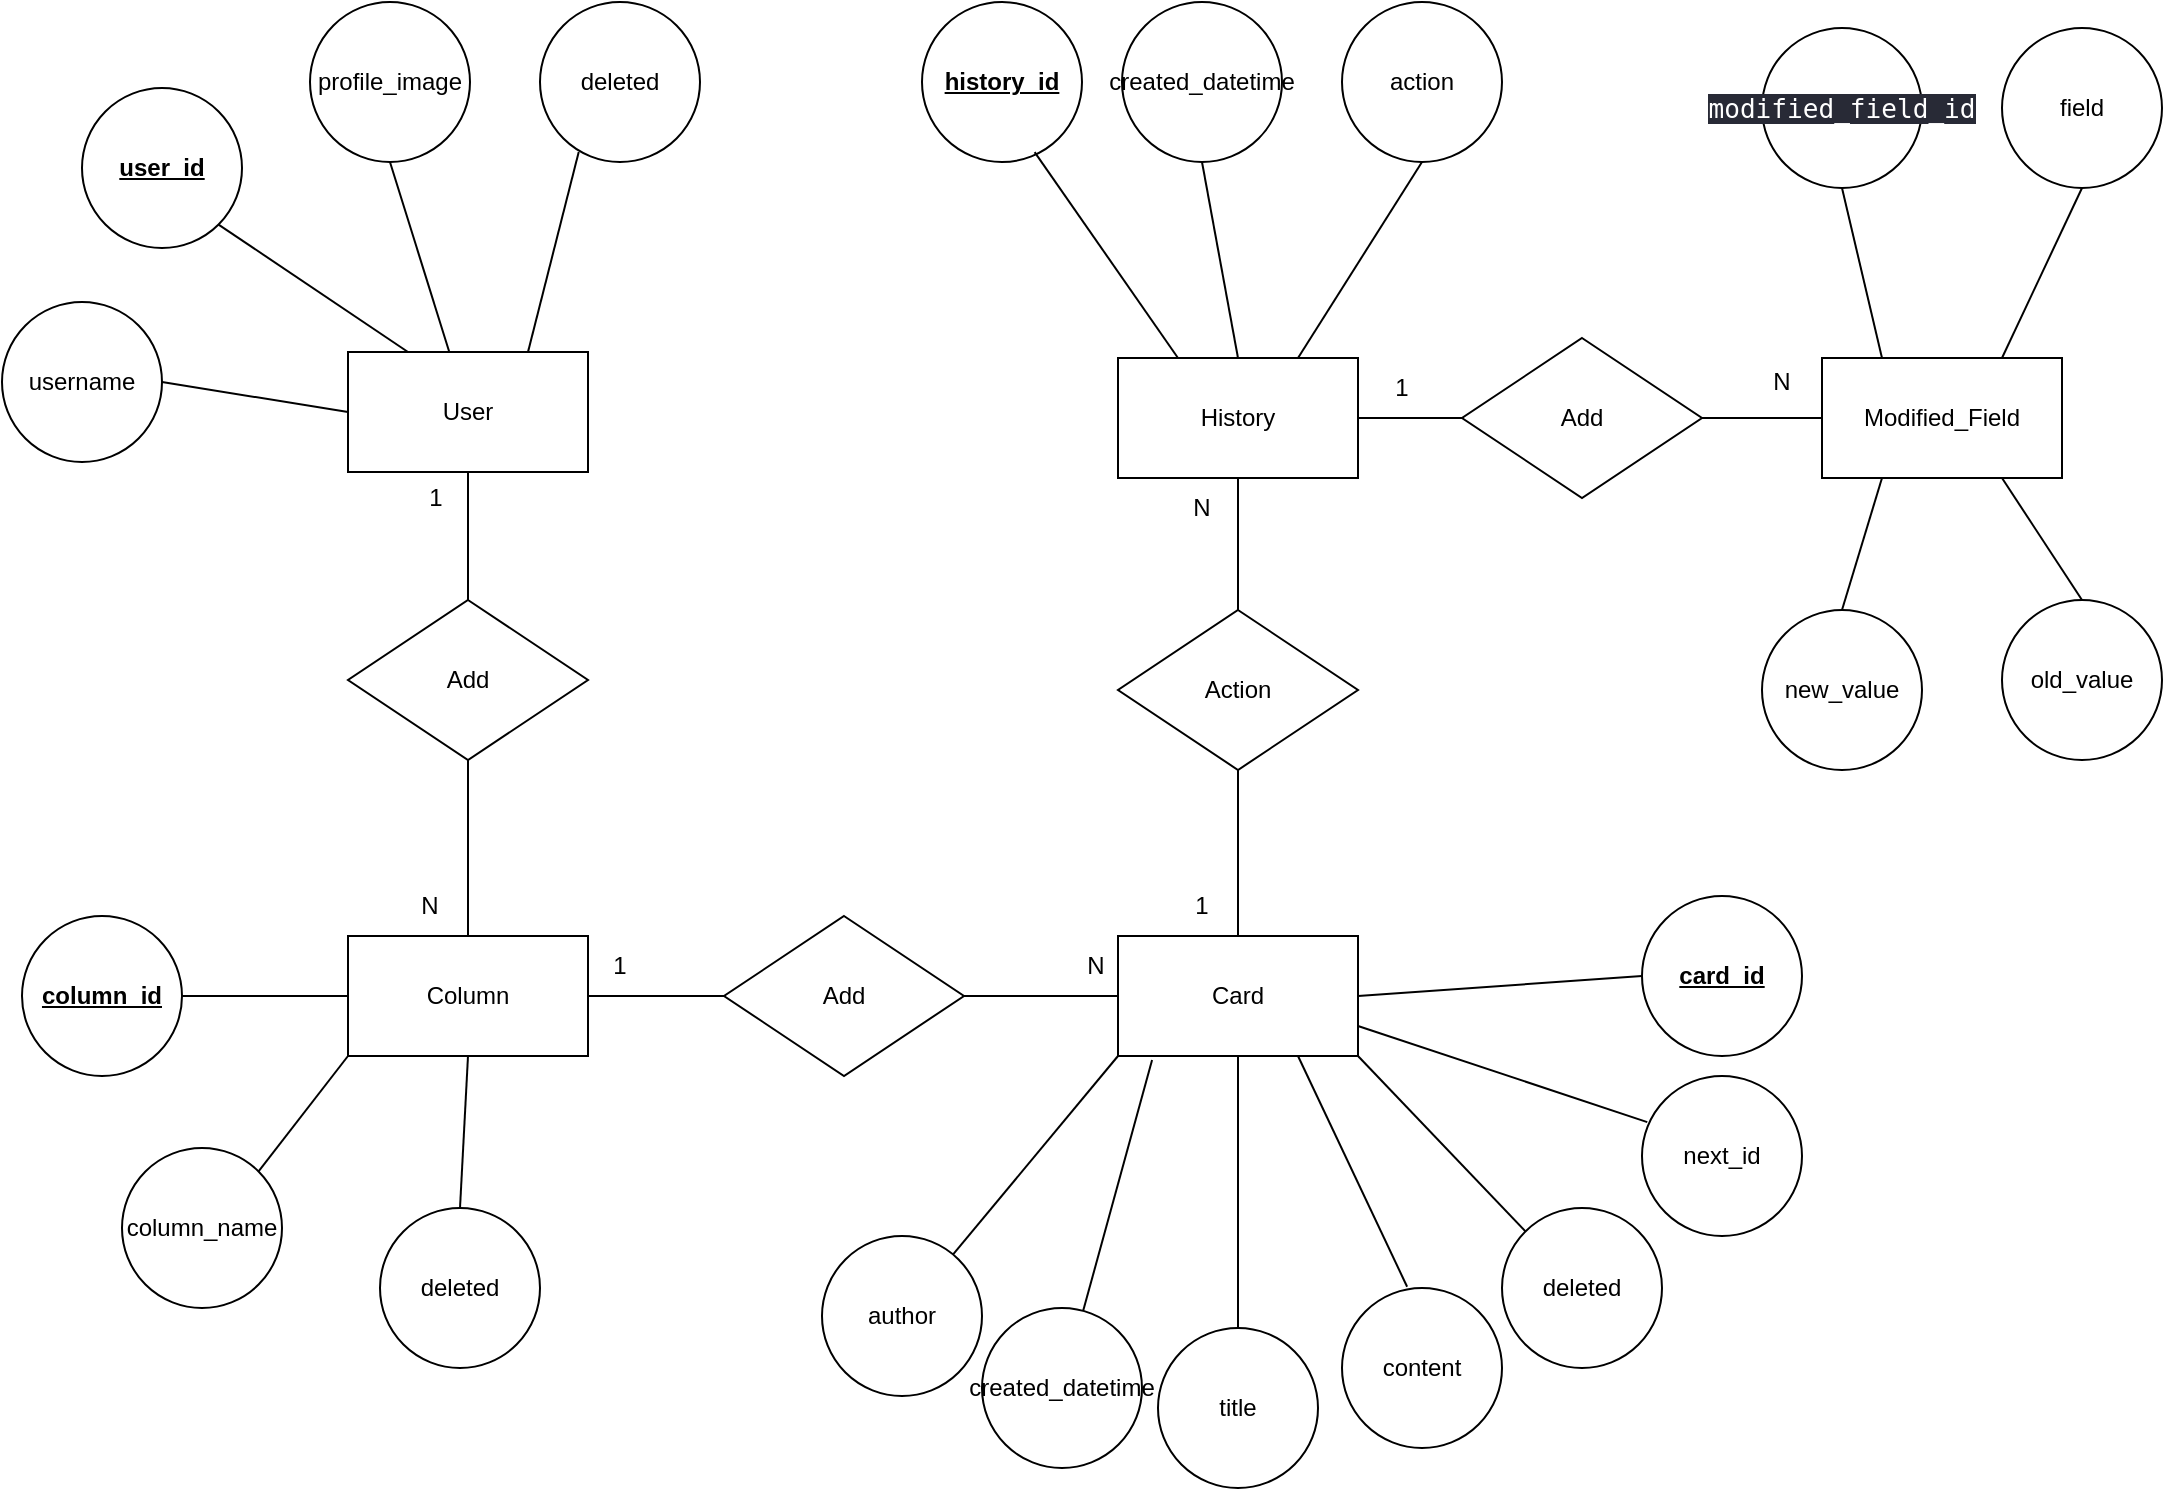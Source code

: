 <mxfile version="15.5.4" type="embed" pages="2"><diagram id="R2lEEEUBdFMjLlhIrx00" name="ER-diagram"><mxGraphModel dx="1176" dy="715" grid="1" gridSize="10" guides="1" tooltips="1" connect="1" arrows="1" fold="1" page="0" pageScale="1" pageWidth="850" pageHeight="1100" math="0" shadow="0" extFonts="Permanent Marker^https://fonts.googleapis.com/css?family=Permanent+Marker"><root><mxCell id="0"/><mxCell id="1" parent="0"/><mxCell id="cfTX0fv1FB1LnRoCR7CJ-1" value="User" style="rounded=0;whiteSpace=wrap;html=1;" parent="1" vertex="1"><mxGeometry x="283" y="362" width="120" height="60" as="geometry"/></mxCell><mxCell id="cfTX0fv1FB1LnRoCR7CJ-3" value="Card" style="rounded=0;whiteSpace=wrap;html=1;" parent="1" vertex="1"><mxGeometry x="668" y="654" width="120" height="60" as="geometry"/></mxCell><mxCell id="cfTX0fv1FB1LnRoCR7CJ-6" value="Column" style="rounded=0;whiteSpace=wrap;html=1;" parent="1" vertex="1"><mxGeometry x="283" y="654" width="120" height="60" as="geometry"/></mxCell><mxCell id="cfTX0fv1FB1LnRoCR7CJ-7" value="Add" style="rhombus;whiteSpace=wrap;html=1;" parent="1" vertex="1"><mxGeometry x="471" y="644" width="120" height="80" as="geometry"/></mxCell><mxCell id="cfTX0fv1FB1LnRoCR7CJ-8" value="" style="endArrow=none;html=1;rounded=0;exitX=1;exitY=0.5;exitDx=0;exitDy=0;entryX=0;entryY=0.5;entryDx=0;entryDy=0;" parent="1" source="cfTX0fv1FB1LnRoCR7CJ-6" target="cfTX0fv1FB1LnRoCR7CJ-7" edge="1"><mxGeometry width="50" height="50" relative="1" as="geometry"><mxPoint x="469" y="684" as="sourcePoint"/><mxPoint x="519" y="634" as="targetPoint"/></mxGeometry></mxCell><mxCell id="cfTX0fv1FB1LnRoCR7CJ-9" value="" style="endArrow=none;html=1;rounded=0;entryX=0;entryY=0.5;entryDx=0;entryDy=0;exitX=1;exitY=0.5;exitDx=0;exitDy=0;" parent="1" source="cfTX0fv1FB1LnRoCR7CJ-7" target="cfTX0fv1FB1LnRoCR7CJ-3" edge="1"><mxGeometry width="50" height="50" relative="1" as="geometry"><mxPoint x="469" y="684" as="sourcePoint"/><mxPoint x="519" y="634" as="targetPoint"/></mxGeometry></mxCell><mxCell id="cfTX0fv1FB1LnRoCR7CJ-10" value="1" style="text;html=1;strokeColor=none;fillColor=none;align=center;verticalAlign=middle;whiteSpace=wrap;rounded=0;" parent="1" vertex="1"><mxGeometry x="389" y="654" width="60" height="30" as="geometry"/></mxCell><mxCell id="cfTX0fv1FB1LnRoCR7CJ-11" value="N" style="text;html=1;strokeColor=none;fillColor=none;align=center;verticalAlign=middle;whiteSpace=wrap;rounded=0;" parent="1" vertex="1"><mxGeometry x="627" y="654" width="60" height="30" as="geometry"/></mxCell><mxCell id="cfTX0fv1FB1LnRoCR7CJ-14" value="History" style="rounded=0;whiteSpace=wrap;html=1;" parent="1" vertex="1"><mxGeometry x="668" y="365" width="120" height="60" as="geometry"/></mxCell><mxCell id="cfTX0fv1FB1LnRoCR7CJ-15" value="action" style="ellipse;whiteSpace=wrap;html=1;" parent="1" vertex="1"><mxGeometry x="780" y="187" width="80" height="80" as="geometry"/></mxCell><mxCell id="cfTX0fv1FB1LnRoCR7CJ-31" value="" style="endArrow=none;html=1;rounded=0;exitX=0.75;exitY=0;exitDx=0;exitDy=0;entryX=0.5;entryY=1;entryDx=0;entryDy=0;" parent="1" source="cfTX0fv1FB1LnRoCR7CJ-14" target="cfTX0fv1FB1LnRoCR7CJ-15" edge="1"><mxGeometry width="50" height="50" relative="1" as="geometry"><mxPoint x="762" y="311" as="sourcePoint"/><mxPoint x="812" y="261" as="targetPoint"/></mxGeometry></mxCell><mxCell id="cfTX0fv1FB1LnRoCR7CJ-37" value="Add" style="rhombus;whiteSpace=wrap;html=1;" parent="1" vertex="1"><mxGeometry x="283" y="486" width="120" height="80" as="geometry"/></mxCell><mxCell id="cfTX0fv1FB1LnRoCR7CJ-39" value="" style="endArrow=none;html=1;rounded=0;entryX=0.5;entryY=1;entryDx=0;entryDy=0;exitX=0.5;exitY=0;exitDx=0;exitDy=0;" parent="1" source="cfTX0fv1FB1LnRoCR7CJ-6" target="cfTX0fv1FB1LnRoCR7CJ-37" edge="1"><mxGeometry width="50" height="50" relative="1" as="geometry"><mxPoint x="329" y="557" as="sourcePoint"/><mxPoint x="379" y="507" as="targetPoint"/></mxGeometry></mxCell><mxCell id="cfTX0fv1FB1LnRoCR7CJ-40" value="" style="endArrow=none;html=1;rounded=0;entryX=0.5;entryY=1;entryDx=0;entryDy=0;exitX=0.5;exitY=0;exitDx=0;exitDy=0;" parent="1" source="cfTX0fv1FB1LnRoCR7CJ-37" target="cfTX0fv1FB1LnRoCR7CJ-1" edge="1"><mxGeometry width="50" height="50" relative="1" as="geometry"><mxPoint x="161" y="617" as="sourcePoint"/><mxPoint x="210.92" y="547.92" as="targetPoint"/></mxGeometry></mxCell><mxCell id="cfTX0fv1FB1LnRoCR7CJ-43" value="N" style="text;html=1;strokeColor=none;fillColor=none;align=center;verticalAlign=middle;whiteSpace=wrap;rounded=0;" parent="1" vertex="1"><mxGeometry x="294" y="624" width="60" height="30" as="geometry"/></mxCell><mxCell id="cfTX0fv1FB1LnRoCR7CJ-44" value="1" style="text;html=1;strokeColor=none;fillColor=none;align=center;verticalAlign=middle;whiteSpace=wrap;rounded=0;" parent="1" vertex="1"><mxGeometry x="297" y="420" width="60" height="30" as="geometry"/></mxCell><mxCell id="cfTX0fv1FB1LnRoCR7CJ-48" value="content" style="ellipse;whiteSpace=wrap;html=1;" parent="1" vertex="1"><mxGeometry x="780" y="830" width="80" height="80" as="geometry"/></mxCell><mxCell id="cfTX0fv1FB1LnRoCR7CJ-49" value="deleted" style="ellipse;whiteSpace=wrap;html=1;" parent="1" vertex="1"><mxGeometry x="860" y="790" width="80" height="80" as="geometry"/></mxCell><mxCell id="cfTX0fv1FB1LnRoCR7CJ-50" value="" style="endArrow=none;html=1;rounded=0;entryX=0.75;entryY=1;entryDx=0;entryDy=0;exitX=0.407;exitY=-0.008;exitDx=0;exitDy=0;exitPerimeter=0;" parent="1" source="cfTX0fv1FB1LnRoCR7CJ-48" target="cfTX0fv1FB1LnRoCR7CJ-3" edge="1"><mxGeometry width="50" height="50" relative="1" as="geometry"><mxPoint x="394" y="605" as="sourcePoint"/><mxPoint x="444" y="555" as="targetPoint"/></mxGeometry></mxCell><mxCell id="cfTX0fv1FB1LnRoCR7CJ-51" value="" style="endArrow=none;html=1;rounded=0;entryX=1;entryY=1;entryDx=0;entryDy=0;exitX=0;exitY=0;exitDx=0;exitDy=0;" parent="1" source="cfTX0fv1FB1LnRoCR7CJ-49" target="cfTX0fv1FB1LnRoCR7CJ-3" edge="1"><mxGeometry width="50" height="50" relative="1" as="geometry"><mxPoint x="771.64" y="794.6" as="sourcePoint"/><mxPoint x="739" y="724" as="targetPoint"/></mxGeometry></mxCell><mxCell id="cfTX0fv1FB1LnRoCR7CJ-52" value="username" style="ellipse;whiteSpace=wrap;html=1;" parent="1" vertex="1"><mxGeometry x="110" y="337" width="80" height="80" as="geometry"/></mxCell><mxCell id="cfTX0fv1FB1LnRoCR7CJ-53" value="" style="endArrow=none;html=1;rounded=0;entryX=1;entryY=0.5;entryDx=0;entryDy=0;exitX=0;exitY=0.5;exitDx=0;exitDy=0;" parent="1" source="cfTX0fv1FB1LnRoCR7CJ-1" target="cfTX0fv1FB1LnRoCR7CJ-52" edge="1"><mxGeometry width="50" height="50" relative="1" as="geometry"><mxPoint x="363" y="506" as="sourcePoint"/><mxPoint x="413" y="456" as="targetPoint"/></mxGeometry></mxCell><mxCell id="cfTX0fv1FB1LnRoCR7CJ-54" value="profile_image" style="ellipse;whiteSpace=wrap;html=1;" parent="1" vertex="1"><mxGeometry x="264" y="187" width="80" height="80" as="geometry"/></mxCell><mxCell id="cfTX0fv1FB1LnRoCR7CJ-55" value="" style="endArrow=none;html=1;rounded=0;entryX=0.5;entryY=1;entryDx=0;entryDy=0;" parent="1" source="cfTX0fv1FB1LnRoCR7CJ-1" target="cfTX0fv1FB1LnRoCR7CJ-54" edge="1"><mxGeometry width="50" height="50" relative="1" as="geometry"><mxPoint x="413" y="387" as="sourcePoint"/><mxPoint x="482.0" y="387" as="targetPoint"/></mxGeometry></mxCell><mxCell id="cfTX0fv1FB1LnRoCR7CJ-56" value="&lt;u&gt;&lt;b&gt;user_id&lt;/b&gt;&lt;/u&gt;" style="ellipse;whiteSpace=wrap;html=1;" parent="1" vertex="1"><mxGeometry x="150" y="230" width="80" height="80" as="geometry"/></mxCell><mxCell id="cfTX0fv1FB1LnRoCR7CJ-57" value="" style="endArrow=none;html=1;rounded=0;entryX=1;entryY=1;entryDx=0;entryDy=0;exitX=0.25;exitY=0;exitDx=0;exitDy=0;" parent="1" source="cfTX0fv1FB1LnRoCR7CJ-1" target="cfTX0fv1FB1LnRoCR7CJ-56" edge="1"><mxGeometry width="50" height="50" relative="1" as="geometry"><mxPoint x="413" y="372" as="sourcePoint"/><mxPoint x="499.574" y="322.284" as="targetPoint"/></mxGeometry></mxCell><mxCell id="cfTX0fv1FB1LnRoCR7CJ-65" value="column_name" style="ellipse;whiteSpace=wrap;html=1;" parent="1" vertex="1"><mxGeometry x="170" y="760" width="80" height="80" as="geometry"/></mxCell><mxCell id="cfTX0fv1FB1LnRoCR7CJ-67" value="" style="endArrow=none;html=1;rounded=0;exitX=1;exitY=0;exitDx=0;exitDy=0;entryX=0;entryY=1;entryDx=0;entryDy=0;" parent="1" source="cfTX0fv1FB1LnRoCR7CJ-65" target="cfTX0fv1FB1LnRoCR7CJ-6" edge="1"><mxGeometry width="50" height="50" relative="1" as="geometry"><mxPoint x="86" y="545" as="sourcePoint"/><mxPoint x="280" y="700" as="targetPoint"/></mxGeometry></mxCell><mxCell id="cfTX0fv1FB1LnRoCR7CJ-69" value="next_id" style="ellipse;whiteSpace=wrap;html=1;" parent="1" vertex="1"><mxGeometry x="930" y="724" width="80" height="80" as="geometry"/></mxCell><mxCell id="cfTX0fv1FB1LnRoCR7CJ-70" value="" style="endArrow=none;html=1;rounded=0;entryX=0.033;entryY=0.288;entryDx=0;entryDy=0;exitX=1;exitY=0.75;exitDx=0;exitDy=0;entryPerimeter=0;" parent="1" source="cfTX0fv1FB1LnRoCR7CJ-3" target="cfTX0fv1FB1LnRoCR7CJ-69" edge="1"><mxGeometry width="50" height="50" relative="1" as="geometry"><mxPoint x="490" y="520" as="sourcePoint"/><mxPoint x="540" y="470" as="targetPoint"/></mxGeometry></mxCell><mxCell id="cfTX0fv1FB1LnRoCR7CJ-77" value="deleted" style="ellipse;whiteSpace=wrap;html=1;" parent="1" vertex="1"><mxGeometry x="379" y="187" width="80" height="80" as="geometry"/></mxCell><mxCell id="cfTX0fv1FB1LnRoCR7CJ-78" value="" style="endArrow=none;html=1;rounded=0;entryX=0.242;entryY=0.938;entryDx=0;entryDy=0;entryPerimeter=0;exitX=0.75;exitY=0;exitDx=0;exitDy=0;" parent="1" source="cfTX0fv1FB1LnRoCR7CJ-1" target="cfTX0fv1FB1LnRoCR7CJ-77" edge="1"><mxGeometry width="50" height="50" relative="1" as="geometry"><mxPoint x="490" y="550" as="sourcePoint"/><mxPoint x="540" y="500" as="targetPoint"/></mxGeometry></mxCell><mxCell id="cfTX0fv1FB1LnRoCR7CJ-82" value="title" style="ellipse;whiteSpace=wrap;html=1;" parent="1" vertex="1"><mxGeometry x="688" y="850" width="80" height="80" as="geometry"/></mxCell><mxCell id="cfTX0fv1FB1LnRoCR7CJ-83" value="" style="endArrow=none;html=1;rounded=0;entryX=0.5;entryY=1;entryDx=0;entryDy=0;" parent="1" source="cfTX0fv1FB1LnRoCR7CJ-82" target="cfTX0fv1FB1LnRoCR7CJ-3" edge="1"><mxGeometry width="50" height="50" relative="1" as="geometry"><mxPoint x="768" y="435" as="sourcePoint"/><mxPoint x="827.44" y="522.32" as="targetPoint"/></mxGeometry></mxCell><mxCell id="cfTX0fv1FB1LnRoCR7CJ-84" value="deleted" style="ellipse;whiteSpace=wrap;html=1;" parent="1" vertex="1"><mxGeometry x="299" y="790" width="80" height="80" as="geometry"/></mxCell><mxCell id="cfTX0fv1FB1LnRoCR7CJ-85" value="" style="endArrow=none;html=1;rounded=0;entryX=0.5;entryY=1;entryDx=0;entryDy=0;exitX=0.5;exitY=0;exitDx=0;exitDy=0;" parent="1" source="cfTX0fv1FB1LnRoCR7CJ-84" target="cfTX0fv1FB1LnRoCR7CJ-6" edge="1"><mxGeometry width="50" height="50" relative="1" as="geometry"><mxPoint x="228.426" y="781.716" as="sourcePoint"/><mxPoint x="323" y="724" as="targetPoint"/></mxGeometry></mxCell><mxCell id="pYAy-8-eSZy47OHJ8XKb-3" value="&lt;u&gt;&lt;b&gt;history_id&lt;/b&gt;&lt;/u&gt;" style="ellipse;whiteSpace=wrap;html=1;" parent="1" vertex="1"><mxGeometry x="570" y="187" width="80" height="80" as="geometry"/></mxCell><mxCell id="pYAy-8-eSZy47OHJ8XKb-4" value="" style="endArrow=none;html=1;rounded=0;entryX=0.25;entryY=0;entryDx=0;entryDy=0;exitX=0.704;exitY=0.938;exitDx=0;exitDy=0;exitPerimeter=0;" parent="1" source="pYAy-8-eSZy47OHJ8XKb-3" target="cfTX0fv1FB1LnRoCR7CJ-14" edge="1"><mxGeometry width="50" height="50" relative="1" as="geometry"><mxPoint x="720" y="570" as="sourcePoint"/><mxPoint x="770" y="520" as="targetPoint"/></mxGeometry></mxCell><mxCell id="pYAy-8-eSZy47OHJ8XKb-5" value="" style="endArrow=none;html=1;rounded=0;exitX=1;exitY=0.5;exitDx=0;exitDy=0;entryX=0;entryY=0.5;entryDx=0;entryDy=0;" parent="1" source="cfTX0fv1FB1LnRoCR7CJ-3" target="pYAy-8-eSZy47OHJ8XKb-7" edge="1"><mxGeometry width="50" height="50" relative="1" as="geometry"><mxPoint x="798" y="709" as="sourcePoint"/><mxPoint x="940" y="670" as="targetPoint"/></mxGeometry></mxCell><mxCell id="pYAy-8-eSZy47OHJ8XKb-7" value="&lt;u&gt;&lt;b&gt;card_id&lt;/b&gt;&lt;/u&gt;" style="ellipse;whiteSpace=wrap;html=1;" parent="1" vertex="1"><mxGeometry x="930" y="634" width="80" height="80" as="geometry"/></mxCell><mxCell id="pYAy-8-eSZy47OHJ8XKb-8" value="&lt;u&gt;&lt;b&gt;column_id&lt;/b&gt;&lt;/u&gt;" style="ellipse;whiteSpace=wrap;html=1;" parent="1" vertex="1"><mxGeometry x="120" y="644" width="80" height="80" as="geometry"/></mxCell><mxCell id="pYAy-8-eSZy47OHJ8XKb-9" value="" style="endArrow=none;html=1;rounded=0;exitX=1;exitY=0.5;exitDx=0;exitDy=0;entryX=0;entryY=0.5;entryDx=0;entryDy=0;" parent="1" source="pYAy-8-eSZy47OHJ8XKb-8" target="cfTX0fv1FB1LnRoCR7CJ-6" edge="1"><mxGeometry width="50" height="50" relative="1" as="geometry"><mxPoint x="206.04" y="733.04" as="sourcePoint"/><mxPoint x="290" y="710" as="targetPoint"/></mxGeometry></mxCell><mxCell id="WkFVnvuroHdCiAqMD5DS-1" value="created_datetime" style="ellipse;whiteSpace=wrap;html=1;" parent="1" vertex="1"><mxGeometry x="600" y="840" width="80" height="80" as="geometry"/></mxCell><mxCell id="WkFVnvuroHdCiAqMD5DS-2" value="" style="endArrow=none;html=1;rounded=0;entryX=0.142;entryY=1.033;entryDx=0;entryDy=0;entryPerimeter=0;" parent="1" source="WkFVnvuroHdCiAqMD5DS-1" target="cfTX0fv1FB1LnRoCR7CJ-3" edge="1"><mxGeometry width="50" height="50" relative="1" as="geometry"><mxPoint x="708" y="430" as="sourcePoint"/><mxPoint x="668" y="709" as="targetPoint"/></mxGeometry></mxCell><mxCell id="WkFVnvuroHdCiAqMD5DS-3" value="author" style="ellipse;whiteSpace=wrap;html=1;" parent="1" vertex="1"><mxGeometry x="520" y="804" width="80" height="80" as="geometry"/></mxCell><mxCell id="WkFVnvuroHdCiAqMD5DS-4" value="" style="endArrow=none;html=1;rounded=0;entryX=0;entryY=1;entryDx=0;entryDy=0;" parent="1" source="WkFVnvuroHdCiAqMD5DS-3" target="cfTX0fv1FB1LnRoCR7CJ-3" edge="1"><mxGeometry width="50" height="50" relative="1" as="geometry"><mxPoint x="648" y="330" as="sourcePoint"/><mxPoint x="608" y="609" as="targetPoint"/></mxGeometry></mxCell><mxCell id="WkFVnvuroHdCiAqMD5DS-5" value="&lt;span style=&quot;font-weight: normal&quot;&gt;created_datetime&lt;/span&gt;" style="ellipse;whiteSpace=wrap;html=1;fontStyle=1" parent="1" vertex="1"><mxGeometry x="670" y="187" width="80" height="80" as="geometry"/></mxCell><mxCell id="WkFVnvuroHdCiAqMD5DS-6" value="" style="endArrow=none;html=1;rounded=0;entryX=0.5;entryY=0;entryDx=0;entryDy=0;exitX=0.5;exitY=1;exitDx=0;exitDy=0;" parent="1" source="WkFVnvuroHdCiAqMD5DS-5" target="cfTX0fv1FB1LnRoCR7CJ-14" edge="1"><mxGeometry width="50" height="50" relative="1" as="geometry"><mxPoint x="580" y="567" as="sourcePoint"/><mxPoint x="588" y="422" as="targetPoint"/></mxGeometry></mxCell><mxCell id="3nzuFj47kPq8nZEUGghT-1" value="Action" style="rhombus;whiteSpace=wrap;html=1;" vertex="1" parent="1"><mxGeometry x="668" y="491" width="120" height="80" as="geometry"/></mxCell><mxCell id="3nzuFj47kPq8nZEUGghT-2" value="" style="endArrow=none;html=1;rounded=0;entryX=0.5;entryY=1;entryDx=0;entryDy=0;exitX=0.5;exitY=0;exitDx=0;exitDy=0;" edge="1" parent="1" target="3nzuFj47kPq8nZEUGghT-1" source="cfTX0fv1FB1LnRoCR7CJ-3"><mxGeometry width="50" height="50" relative="1" as="geometry"><mxPoint x="730" y="650" as="sourcePoint"/><mxPoint x="766" y="512" as="targetPoint"/></mxGeometry></mxCell><mxCell id="3nzuFj47kPq8nZEUGghT-3" value="" style="endArrow=none;html=1;rounded=0;entryX=0.5;entryY=1;entryDx=0;entryDy=0;exitX=0.5;exitY=0;exitDx=0;exitDy=0;" edge="1" parent="1" source="3nzuFj47kPq8nZEUGghT-1" target="cfTX0fv1FB1LnRoCR7CJ-14"><mxGeometry width="50" height="50" relative="1" as="geometry"><mxPoint x="548" y="622" as="sourcePoint"/><mxPoint x="730" y="427" as="targetPoint"/></mxGeometry></mxCell><mxCell id="3nzuFj47kPq8nZEUGghT-4" value="1" style="text;html=1;strokeColor=none;fillColor=none;align=center;verticalAlign=middle;whiteSpace=wrap;rounded=0;" vertex="1" parent="1"><mxGeometry x="680" y="624" width="60" height="30" as="geometry"/></mxCell><mxCell id="3nzuFj47kPq8nZEUGghT-5" value="N" style="text;html=1;strokeColor=none;fillColor=none;align=center;verticalAlign=middle;whiteSpace=wrap;rounded=0;" vertex="1" parent="1"><mxGeometry x="680" y="425" width="60" height="30" as="geometry"/></mxCell><mxCell id="CUKkhOd4bHT3Dq2eb2LH-2" value="Modified_Field" style="rounded=0;whiteSpace=wrap;html=1;" vertex="1" parent="1"><mxGeometry x="1020" y="365" width="120" height="60" as="geometry"/></mxCell><mxCell id="CUKkhOd4bHT3Dq2eb2LH-3" value="old_value" style="ellipse;whiteSpace=wrap;html=1;" vertex="1" parent="1"><mxGeometry x="1110" y="486" width="80" height="80" as="geometry"/></mxCell><mxCell id="CUKkhOd4bHT3Dq2eb2LH-4" value="" style="endArrow=none;html=1;rounded=0;exitX=0.75;exitY=1;exitDx=0;exitDy=0;entryX=0.5;entryY=0;entryDx=0;entryDy=0;" edge="1" source="CUKkhOd4bHT3Dq2eb2LH-2" target="CUKkhOd4bHT3Dq2eb2LH-3" parent="1"><mxGeometry width="50" height="50" relative="1" as="geometry"><mxPoint x="1162" y="288" as="sourcePoint"/><mxPoint x="1130" y="510" as="targetPoint"/></mxGeometry></mxCell><mxCell id="CUKkhOd4bHT3Dq2eb2LH-5" value="&lt;pre style=&quot;background-color: rgb(40 , 42 , 54) ; font-family: &amp;#34;jetbrains mono&amp;#34; , monospace ; font-size: 9.8pt&quot;&gt;&lt;font color=&quot;#ffffff&quot;&gt;modified_field_id&lt;/font&gt;&lt;/pre&gt;" style="ellipse;whiteSpace=wrap;html=1;" vertex="1" parent="1"><mxGeometry x="990" y="200" width="80" height="80" as="geometry"/></mxCell><mxCell id="CUKkhOd4bHT3Dq2eb2LH-6" value="" style="endArrow=none;html=1;rounded=0;entryX=0.25;entryY=0;entryDx=0;entryDy=0;exitX=0.5;exitY=1;exitDx=0;exitDy=0;" edge="1" source="CUKkhOd4bHT3Dq2eb2LH-5" target="CUKkhOd4bHT3Dq2eb2LH-2" parent="1"><mxGeometry width="50" height="50" relative="1" as="geometry"><mxPoint x="1120" y="547" as="sourcePoint"/><mxPoint x="1170" y="497" as="targetPoint"/></mxGeometry></mxCell><mxCell id="CUKkhOd4bHT3Dq2eb2LH-7" value="&lt;span style=&quot;font-weight: 400&quot;&gt;field&lt;br&gt;&lt;/span&gt;" style="ellipse;whiteSpace=wrap;html=1;fontStyle=1" vertex="1" parent="1"><mxGeometry x="1110" y="200" width="80" height="80" as="geometry"/></mxCell><mxCell id="CUKkhOd4bHT3Dq2eb2LH-8" value="" style="endArrow=none;html=1;rounded=0;entryX=0.75;entryY=0;entryDx=0;entryDy=0;exitX=0.5;exitY=1;exitDx=0;exitDy=0;" edge="1" source="CUKkhOd4bHT3Dq2eb2LH-7" target="CUKkhOd4bHT3Dq2eb2LH-2" parent="1"><mxGeometry width="50" height="50" relative="1" as="geometry"><mxPoint x="980" y="544" as="sourcePoint"/><mxPoint x="988" y="399" as="targetPoint"/></mxGeometry></mxCell><mxCell id="CUKkhOd4bHT3Dq2eb2LH-9" value="Add" style="rhombus;whiteSpace=wrap;html=1;" vertex="1" parent="1"><mxGeometry x="840" y="355" width="120" height="80" as="geometry"/></mxCell><mxCell id="CUKkhOd4bHT3Dq2eb2LH-10" value="" style="endArrow=none;html=1;rounded=0;exitX=1;exitY=0.5;exitDx=0;exitDy=0;entryX=0;entryY=0.5;entryDx=0;entryDy=0;" edge="1" parent="1" target="CUKkhOd4bHT3Dq2eb2LH-9" source="cfTX0fv1FB1LnRoCR7CJ-14"><mxGeometry width="50" height="50" relative="1" as="geometry"><mxPoint x="824.0" y="402.0" as="sourcePoint"/><mxPoint x="940" y="352" as="targetPoint"/></mxGeometry></mxCell><mxCell id="CUKkhOd4bHT3Dq2eb2LH-11" value="" style="endArrow=none;html=1;rounded=0;entryX=0;entryY=0.5;entryDx=0;entryDy=0;exitX=1;exitY=0.5;exitDx=0;exitDy=0;" edge="1" parent="1" source="CUKkhOd4bHT3Dq2eb2LH-9" target="CUKkhOd4bHT3Dq2eb2LH-2"><mxGeometry width="50" height="50" relative="1" as="geometry"><mxPoint x="890" y="402" as="sourcePoint"/><mxPoint x="1089" y="402.0" as="targetPoint"/></mxGeometry></mxCell><mxCell id="CUKkhOd4bHT3Dq2eb2LH-12" value="1" style="text;html=1;strokeColor=none;fillColor=none;align=center;verticalAlign=middle;whiteSpace=wrap;rounded=0;" vertex="1" parent="1"><mxGeometry x="788" y="365" width="44" height="30" as="geometry"/></mxCell><mxCell id="CUKkhOd4bHT3Dq2eb2LH-13" value="N" style="text;html=1;strokeColor=none;fillColor=none;align=center;verticalAlign=middle;whiteSpace=wrap;rounded=0;" vertex="1" parent="1"><mxGeometry x="980" y="362" width="40" height="30" as="geometry"/></mxCell><mxCell id="CUKkhOd4bHT3Dq2eb2LH-16" value="new_value" style="ellipse;whiteSpace=wrap;html=1;" vertex="1" parent="1"><mxGeometry x="990" y="491" width="80" height="80" as="geometry"/></mxCell><mxCell id="CUKkhOd4bHT3Dq2eb2LH-17" value="" style="endArrow=none;html=1;rounded=0;exitX=0.25;exitY=1;exitDx=0;exitDy=0;entryX=0.5;entryY=0;entryDx=0;entryDy=0;" edge="1" parent="1" target="CUKkhOd4bHT3Dq2eb2LH-16" source="CUKkhOd4bHT3Dq2eb2LH-2"><mxGeometry width="50" height="50" relative="1" as="geometry"><mxPoint x="1090" y="375" as="sourcePoint"/><mxPoint x="1222" y="248" as="targetPoint"/></mxGeometry></mxCell></root></mxGraphModel></diagram><diagram id="3Mj_N4ceJ7-gKBOsm1vR" name="Schema"><mxGraphModel dx="1000" dy="608" grid="1" gridSize="10" guides="1" tooltips="1" connect="1" arrows="1" fold="1" page="0" pageScale="1" pageWidth="827" pageHeight="1169" math="0" shadow="0"><root><mxCell id="0"/><mxCell id="1" parent="0"/><mxCell id="s-Qw_RlzwjVVCReGhYUF-1" value="User" style="shape=table;startSize=30;container=1;collapsible=1;childLayout=tableLayout;fixedRows=1;rowLines=0;fontStyle=1;align=center;resizeLast=1;" parent="1" vertex="1"><mxGeometry x="70" y="240" width="220" height="150" as="geometry"/></mxCell><mxCell id="s-Qw_RlzwjVVCReGhYUF-2" value="" style="shape=tableRow;horizontal=0;startSize=0;swimlaneHead=0;swimlaneBody=0;fillColor=none;collapsible=0;dropTarget=0;points=[[0,0.5],[1,0.5]];portConstraint=eastwest;top=0;left=0;right=0;bottom=1;" parent="s-Qw_RlzwjVVCReGhYUF-1" vertex="1"><mxGeometry y="30" width="220" height="30" as="geometry"/></mxCell><mxCell id="s-Qw_RlzwjVVCReGhYUF-3" value="PK" style="shape=partialRectangle;connectable=0;fillColor=none;top=0;left=0;bottom=0;right=0;fontStyle=1;overflow=hidden;" parent="s-Qw_RlzwjVVCReGhYUF-2" vertex="1"><mxGeometry width="30" height="30" as="geometry"><mxRectangle width="30" height="30" as="alternateBounds"/></mxGeometry></mxCell><mxCell id="s-Qw_RlzwjVVCReGhYUF-4" value="user_id" style="shape=partialRectangle;connectable=0;fillColor=none;top=0;left=0;bottom=0;right=0;align=left;spacingLeft=6;fontStyle=5;overflow=hidden;" parent="s-Qw_RlzwjVVCReGhYUF-2" vertex="1"><mxGeometry x="30" width="190" height="30" as="geometry"><mxRectangle width="190" height="30" as="alternateBounds"/></mxGeometry></mxCell><mxCell id="s-Qw_RlzwjVVCReGhYUF-5" value="" style="shape=tableRow;horizontal=0;startSize=0;swimlaneHead=0;swimlaneBody=0;fillColor=none;collapsible=0;dropTarget=0;points=[[0,0.5],[1,0.5]];portConstraint=eastwest;top=0;left=0;right=0;bottom=0;" parent="s-Qw_RlzwjVVCReGhYUF-1" vertex="1"><mxGeometry y="60" width="220" height="30" as="geometry"/></mxCell><mxCell id="s-Qw_RlzwjVVCReGhYUF-6" value="" style="shape=partialRectangle;connectable=0;fillColor=none;top=0;left=0;bottom=0;right=0;editable=1;overflow=hidden;" parent="s-Qw_RlzwjVVCReGhYUF-5" vertex="1"><mxGeometry width="30" height="30" as="geometry"><mxRectangle width="30" height="30" as="alternateBounds"/></mxGeometry></mxCell><mxCell id="s-Qw_RlzwjVVCReGhYUF-7" value="username        " style="shape=partialRectangle;connectable=0;fillColor=none;top=0;left=0;bottom=0;right=0;align=left;spacingLeft=6;overflow=hidden;" parent="s-Qw_RlzwjVVCReGhYUF-5" vertex="1"><mxGeometry x="30" width="190" height="30" as="geometry"><mxRectangle width="190" height="30" as="alternateBounds"/></mxGeometry></mxCell><mxCell id="s-Qw_RlzwjVVCReGhYUF-8" value="" style="shape=tableRow;horizontal=0;startSize=0;swimlaneHead=0;swimlaneBody=0;fillColor=none;collapsible=0;dropTarget=0;points=[[0,0.5],[1,0.5]];portConstraint=eastwest;top=0;left=0;right=0;bottom=0;" parent="s-Qw_RlzwjVVCReGhYUF-1" vertex="1"><mxGeometry y="90" width="220" height="30" as="geometry"/></mxCell><mxCell id="s-Qw_RlzwjVVCReGhYUF-9" value="            " style="shape=partialRectangle;connectable=0;fillColor=none;top=0;left=0;bottom=0;right=0;editable=1;overflow=hidden;" parent="s-Qw_RlzwjVVCReGhYUF-8" vertex="1"><mxGeometry width="30" height="30" as="geometry"><mxRectangle width="30" height="30" as="alternateBounds"/></mxGeometry></mxCell><mxCell id="s-Qw_RlzwjVVCReGhYUF-10" value="profile_image" style="shape=partialRectangle;connectable=0;fillColor=none;top=0;left=0;bottom=0;right=0;align=left;spacingLeft=6;overflow=hidden;" parent="s-Qw_RlzwjVVCReGhYUF-8" vertex="1"><mxGeometry x="30" width="190" height="30" as="geometry"><mxRectangle width="190" height="30" as="alternateBounds"/></mxGeometry></mxCell><mxCell id="s-Qw_RlzwjVVCReGhYUF-11" value="" style="shape=tableRow;horizontal=0;startSize=0;swimlaneHead=0;swimlaneBody=0;fillColor=none;collapsible=0;dropTarget=0;points=[[0,0.5],[1,0.5]];portConstraint=eastwest;top=0;left=0;right=0;bottom=0;" parent="s-Qw_RlzwjVVCReGhYUF-1" vertex="1"><mxGeometry y="120" width="220" height="30" as="geometry"/></mxCell><mxCell id="s-Qw_RlzwjVVCReGhYUF-12" value="" style="shape=partialRectangle;connectable=0;fillColor=none;top=0;left=0;bottom=0;right=0;editable=1;overflow=hidden;" parent="s-Qw_RlzwjVVCReGhYUF-11" vertex="1"><mxGeometry width="30" height="30" as="geometry"><mxRectangle width="30" height="30" as="alternateBounds"/></mxGeometry></mxCell><mxCell id="s-Qw_RlzwjVVCReGhYUF-13" value="deleted" style="shape=partialRectangle;connectable=0;fillColor=none;top=0;left=0;bottom=0;right=0;align=left;spacingLeft=6;overflow=hidden;" parent="s-Qw_RlzwjVVCReGhYUF-11" vertex="1"><mxGeometry x="30" width="190" height="30" as="geometry"><mxRectangle width="190" height="30" as="alternateBounds"/></mxGeometry></mxCell><mxCell id="s-Qw_RlzwjVVCReGhYUF-35" value="History" style="shape=table;startSize=30;container=1;collapsible=1;childLayout=tableLayout;fixedRows=1;rowLines=0;fontStyle=1;align=center;resizeLast=1;" parent="1" vertex="1"><mxGeometry x="350" y="240" width="220" height="150" as="geometry"/></mxCell><mxCell id="s-Qw_RlzwjVVCReGhYUF-36" value="" style="shape=tableRow;horizontal=0;startSize=0;swimlaneHead=0;swimlaneBody=0;fillColor=none;collapsible=0;dropTarget=0;points=[[0,0.5],[1,0.5]];portConstraint=eastwest;top=0;left=0;right=0;bottom=1;" parent="s-Qw_RlzwjVVCReGhYUF-35" vertex="1"><mxGeometry y="30" width="220" height="30" as="geometry"/></mxCell><mxCell id="s-Qw_RlzwjVVCReGhYUF-37" value="PK" style="shape=partialRectangle;connectable=0;fillColor=none;top=0;left=0;bottom=0;right=0;fontStyle=1;overflow=hidden;" parent="s-Qw_RlzwjVVCReGhYUF-36" vertex="1"><mxGeometry width="30" height="30" as="geometry"><mxRectangle width="30" height="30" as="alternateBounds"/></mxGeometry></mxCell><mxCell id="s-Qw_RlzwjVVCReGhYUF-38" value="history_id" style="shape=partialRectangle;connectable=0;fillColor=none;top=0;left=0;bottom=0;right=0;align=left;spacingLeft=6;fontStyle=5;overflow=hidden;" parent="s-Qw_RlzwjVVCReGhYUF-36" vertex="1"><mxGeometry x="30" width="190" height="30" as="geometry"><mxRectangle width="190" height="30" as="alternateBounds"/></mxGeometry></mxCell><mxCell id="s-Qw_RlzwjVVCReGhYUF-39" value="" style="shape=tableRow;horizontal=0;startSize=0;swimlaneHead=0;swimlaneBody=0;fillColor=none;collapsible=0;dropTarget=0;points=[[0,0.5],[1,0.5]];portConstraint=eastwest;top=0;left=0;right=0;bottom=0;" parent="s-Qw_RlzwjVVCReGhYUF-35" vertex="1"><mxGeometry y="60" width="220" height="30" as="geometry"/></mxCell><mxCell id="s-Qw_RlzwjVVCReGhYUF-40" value="FK" style="shape=partialRectangle;connectable=0;fillColor=none;top=0;left=0;bottom=0;right=0;editable=1;overflow=hidden;fontStyle=1" parent="s-Qw_RlzwjVVCReGhYUF-39" vertex="1"><mxGeometry width="30" height="30" as="geometry"><mxRectangle width="30" height="30" as="alternateBounds"/></mxGeometry></mxCell><mxCell id="s-Qw_RlzwjVVCReGhYUF-41" value="card_id" style="shape=partialRectangle;connectable=0;fillColor=none;top=0;left=0;bottom=0;right=0;align=left;spacingLeft=6;overflow=hidden;" parent="s-Qw_RlzwjVVCReGhYUF-39" vertex="1"><mxGeometry x="30" width="190" height="30" as="geometry"><mxRectangle width="190" height="30" as="alternateBounds"/></mxGeometry></mxCell><mxCell id="s-Qw_RlzwjVVCReGhYUF-42" value="" style="shape=tableRow;horizontal=0;startSize=0;swimlaneHead=0;swimlaneBody=0;fillColor=none;collapsible=0;dropTarget=0;points=[[0,0.5],[1,0.5]];portConstraint=eastwest;top=0;left=0;right=0;bottom=0;" parent="s-Qw_RlzwjVVCReGhYUF-35" vertex="1"><mxGeometry y="90" width="220" height="30" as="geometry"/></mxCell><mxCell id="s-Qw_RlzwjVVCReGhYUF-43" value="            " style="shape=partialRectangle;connectable=0;fillColor=none;top=0;left=0;bottom=0;right=0;editable=1;overflow=hidden;" parent="s-Qw_RlzwjVVCReGhYUF-42" vertex="1"><mxGeometry width="30" height="30" as="geometry"><mxRectangle width="30" height="30" as="alternateBounds"/></mxGeometry></mxCell><mxCell id="s-Qw_RlzwjVVCReGhYUF-44" value="created_datetime" style="shape=partialRectangle;connectable=0;fillColor=none;top=0;left=0;bottom=0;right=0;align=left;spacingLeft=6;overflow=hidden;" parent="s-Qw_RlzwjVVCReGhYUF-42" vertex="1"><mxGeometry x="30" width="190" height="30" as="geometry"><mxRectangle width="190" height="30" as="alternateBounds"/></mxGeometry></mxCell><mxCell id="s-Qw_RlzwjVVCReGhYUF-45" value="" style="shape=tableRow;horizontal=0;startSize=0;swimlaneHead=0;swimlaneBody=0;fillColor=none;collapsible=0;dropTarget=0;points=[[0,0.5],[1,0.5]];portConstraint=eastwest;top=0;left=0;right=0;bottom=0;" parent="s-Qw_RlzwjVVCReGhYUF-35" vertex="1"><mxGeometry y="120" width="220" height="30" as="geometry"/></mxCell><mxCell id="s-Qw_RlzwjVVCReGhYUF-46" value="" style="shape=partialRectangle;connectable=0;fillColor=none;top=0;left=0;bottom=0;right=0;editable=1;overflow=hidden;" parent="s-Qw_RlzwjVVCReGhYUF-45" vertex="1"><mxGeometry width="30" height="30" as="geometry"><mxRectangle width="30" height="30" as="alternateBounds"/></mxGeometry></mxCell><mxCell id="s-Qw_RlzwjVVCReGhYUF-47" value="action" style="shape=partialRectangle;connectable=0;fillColor=none;top=0;left=0;bottom=0;right=0;align=left;spacingLeft=6;overflow=hidden;" parent="s-Qw_RlzwjVVCReGhYUF-45" vertex="1"><mxGeometry x="30" width="190" height="30" as="geometry"><mxRectangle width="190" height="30" as="alternateBounds"/></mxGeometry></mxCell><mxCell id="s-Qw_RlzwjVVCReGhYUF-79" value="Column" style="shape=table;startSize=30;container=1;collapsible=1;childLayout=tableLayout;fixedRows=1;rowLines=0;fontStyle=1;align=center;resizeLast=1;" parent="1" vertex="1"><mxGeometry x="60" y="470" width="220" height="150" as="geometry"/></mxCell><mxCell id="s-Qw_RlzwjVVCReGhYUF-80" value="" style="shape=tableRow;horizontal=0;startSize=0;swimlaneHead=0;swimlaneBody=0;fillColor=none;collapsible=0;dropTarget=0;points=[[0,0.5],[1,0.5]];portConstraint=eastwest;top=0;left=0;right=0;bottom=1;" parent="s-Qw_RlzwjVVCReGhYUF-79" vertex="1"><mxGeometry y="30" width="220" height="30" as="geometry"/></mxCell><mxCell id="s-Qw_RlzwjVVCReGhYUF-81" value="PK" style="shape=partialRectangle;connectable=0;fillColor=none;top=0;left=0;bottom=0;right=0;fontStyle=1;overflow=hidden;" parent="s-Qw_RlzwjVVCReGhYUF-80" vertex="1"><mxGeometry width="30" height="30" as="geometry"><mxRectangle width="30" height="30" as="alternateBounds"/></mxGeometry></mxCell><mxCell id="s-Qw_RlzwjVVCReGhYUF-82" value="column_id" style="shape=partialRectangle;connectable=0;fillColor=none;top=0;left=0;bottom=0;right=0;align=left;spacingLeft=6;fontStyle=5;overflow=hidden;" parent="s-Qw_RlzwjVVCReGhYUF-80" vertex="1"><mxGeometry x="30" width="190" height="30" as="geometry"><mxRectangle width="190" height="30" as="alternateBounds"/></mxGeometry></mxCell><mxCell id="s-Qw_RlzwjVVCReGhYUF-83" value="" style="shape=tableRow;horizontal=0;startSize=0;swimlaneHead=0;swimlaneBody=0;fillColor=none;collapsible=0;dropTarget=0;points=[[0,0.5],[1,0.5]];portConstraint=eastwest;top=0;left=0;right=0;bottom=0;" parent="s-Qw_RlzwjVVCReGhYUF-79" vertex="1"><mxGeometry y="60" width="220" height="30" as="geometry"/></mxCell><mxCell id="s-Qw_RlzwjVVCReGhYUF-84" value="FK" style="shape=partialRectangle;connectable=0;fillColor=none;top=0;left=0;bottom=0;right=0;editable=1;overflow=hidden;fontStyle=1" parent="s-Qw_RlzwjVVCReGhYUF-83" vertex="1"><mxGeometry width="30" height="30" as="geometry"><mxRectangle width="30" height="30" as="alternateBounds"/></mxGeometry></mxCell><mxCell id="s-Qw_RlzwjVVCReGhYUF-85" value="user_id" style="shape=partialRectangle;connectable=0;fillColor=none;top=0;left=0;bottom=0;right=0;align=left;spacingLeft=6;overflow=hidden;" parent="s-Qw_RlzwjVVCReGhYUF-83" vertex="1"><mxGeometry x="30" width="190" height="30" as="geometry"><mxRectangle width="190" height="30" as="alternateBounds"/></mxGeometry></mxCell><mxCell id="s-Qw_RlzwjVVCReGhYUF-86" value="" style="shape=tableRow;horizontal=0;startSize=0;swimlaneHead=0;swimlaneBody=0;fillColor=none;collapsible=0;dropTarget=0;points=[[0,0.5],[1,0.5]];portConstraint=eastwest;top=0;left=0;right=0;bottom=0;" parent="s-Qw_RlzwjVVCReGhYUF-79" vertex="1"><mxGeometry y="90" width="220" height="30" as="geometry"/></mxCell><mxCell id="s-Qw_RlzwjVVCReGhYUF-87" value="            " style="shape=partialRectangle;connectable=0;fillColor=none;top=0;left=0;bottom=0;right=0;editable=1;overflow=hidden;" parent="s-Qw_RlzwjVVCReGhYUF-86" vertex="1"><mxGeometry width="30" height="30" as="geometry"><mxRectangle width="30" height="30" as="alternateBounds"/></mxGeometry></mxCell><mxCell id="s-Qw_RlzwjVVCReGhYUF-88" value="column_name" style="shape=partialRectangle;connectable=0;fillColor=none;top=0;left=0;bottom=0;right=0;align=left;spacingLeft=6;overflow=hidden;" parent="s-Qw_RlzwjVVCReGhYUF-86" vertex="1"><mxGeometry x="30" width="190" height="30" as="geometry"><mxRectangle width="190" height="30" as="alternateBounds"/></mxGeometry></mxCell><mxCell id="Sfy1uLUrP51HUa2-F0kD-31" value="" style="shape=tableRow;horizontal=0;startSize=0;swimlaneHead=0;swimlaneBody=0;fillColor=none;collapsible=0;dropTarget=0;points=[[0,0.5],[1,0.5]];portConstraint=eastwest;top=0;left=0;right=0;bottom=0;" parent="s-Qw_RlzwjVVCReGhYUF-79" vertex="1"><mxGeometry y="120" width="220" height="30" as="geometry"/></mxCell><mxCell id="Sfy1uLUrP51HUa2-F0kD-32" value="" style="shape=partialRectangle;connectable=0;fillColor=none;top=0;left=0;bottom=0;right=0;editable=1;overflow=hidden;" parent="Sfy1uLUrP51HUa2-F0kD-31" vertex="1"><mxGeometry width="30" height="30" as="geometry"><mxRectangle width="30" height="30" as="alternateBounds"/></mxGeometry></mxCell><mxCell id="Sfy1uLUrP51HUa2-F0kD-33" value="deleted" style="shape=partialRectangle;connectable=0;fillColor=none;top=0;left=0;bottom=0;right=0;align=left;spacingLeft=6;overflow=hidden;" parent="Sfy1uLUrP51HUa2-F0kD-31" vertex="1"><mxGeometry x="30" width="190" height="30" as="geometry"><mxRectangle width="190" height="30" as="alternateBounds"/></mxGeometry></mxCell><mxCell id="s-Qw_RlzwjVVCReGhYUF-94" value="Card" style="shape=table;startSize=30;container=1;collapsible=1;childLayout=tableLayout;fixedRows=1;rowLines=0;fontStyle=1;align=center;resizeLast=1;" parent="1" vertex="1"><mxGeometry x="350" y="470" width="220" height="270" as="geometry"/></mxCell><mxCell id="s-Qw_RlzwjVVCReGhYUF-95" value="" style="shape=tableRow;horizontal=0;startSize=0;swimlaneHead=0;swimlaneBody=0;fillColor=none;collapsible=0;dropTarget=0;points=[[0,0.5],[1,0.5]];portConstraint=eastwest;top=0;left=0;right=0;bottom=1;" parent="s-Qw_RlzwjVVCReGhYUF-94" vertex="1"><mxGeometry y="30" width="220" height="30" as="geometry"/></mxCell><mxCell id="s-Qw_RlzwjVVCReGhYUF-96" value="PK" style="shape=partialRectangle;connectable=0;fillColor=none;top=0;left=0;bottom=0;right=0;fontStyle=1;overflow=hidden;" parent="s-Qw_RlzwjVVCReGhYUF-95" vertex="1"><mxGeometry width="30" height="30" as="geometry"><mxRectangle width="30" height="30" as="alternateBounds"/></mxGeometry></mxCell><mxCell id="s-Qw_RlzwjVVCReGhYUF-97" value="card_id" style="shape=partialRectangle;connectable=0;fillColor=none;top=0;left=0;bottom=0;right=0;align=left;spacingLeft=6;fontStyle=5;overflow=hidden;" parent="s-Qw_RlzwjVVCReGhYUF-95" vertex="1"><mxGeometry x="30" width="190" height="30" as="geometry"><mxRectangle width="190" height="30" as="alternateBounds"/></mxGeometry></mxCell><mxCell id="s-Qw_RlzwjVVCReGhYUF-98" value="" style="shape=tableRow;horizontal=0;startSize=0;swimlaneHead=0;swimlaneBody=0;fillColor=none;collapsible=0;dropTarget=0;points=[[0,0.5],[1,0.5]];portConstraint=eastwest;top=0;left=0;right=0;bottom=0;" parent="s-Qw_RlzwjVVCReGhYUF-94" vertex="1"><mxGeometry y="60" width="220" height="30" as="geometry"/></mxCell><mxCell id="s-Qw_RlzwjVVCReGhYUF-99" value="FK" style="shape=partialRectangle;connectable=0;fillColor=none;top=0;left=0;bottom=0;right=0;editable=1;overflow=hidden;fontStyle=1" parent="s-Qw_RlzwjVVCReGhYUF-98" vertex="1"><mxGeometry width="30" height="30" as="geometry"><mxRectangle width="30" height="30" as="alternateBounds"/></mxGeometry></mxCell><mxCell id="s-Qw_RlzwjVVCReGhYUF-100" value="column_id" style="shape=partialRectangle;connectable=0;fillColor=none;top=0;left=0;bottom=0;right=0;align=left;spacingLeft=6;overflow=hidden;" parent="s-Qw_RlzwjVVCReGhYUF-98" vertex="1"><mxGeometry x="30" width="190" height="30" as="geometry"><mxRectangle width="190" height="30" as="alternateBounds"/></mxGeometry></mxCell><mxCell id="s-Qw_RlzwjVVCReGhYUF-101" value="" style="shape=tableRow;horizontal=0;startSize=0;swimlaneHead=0;swimlaneBody=0;fillColor=none;collapsible=0;dropTarget=0;points=[[0,0.5],[1,0.5]];portConstraint=eastwest;top=0;left=0;right=0;bottom=0;" parent="s-Qw_RlzwjVVCReGhYUF-94" vertex="1"><mxGeometry y="90" width="220" height="30" as="geometry"/></mxCell><mxCell id="s-Qw_RlzwjVVCReGhYUF-102" value="FK" style="shape=partialRectangle;connectable=0;fillColor=none;top=0;left=0;bottom=0;right=0;editable=1;overflow=hidden;fontStyle=1" parent="s-Qw_RlzwjVVCReGhYUF-101" vertex="1"><mxGeometry width="30" height="30" as="geometry"><mxRectangle width="30" height="30" as="alternateBounds"/></mxGeometry></mxCell><mxCell id="s-Qw_RlzwjVVCReGhYUF-103" value="next_id" style="shape=partialRectangle;connectable=0;fillColor=none;top=0;left=0;bottom=0;right=0;align=left;spacingLeft=6;overflow=hidden;" parent="s-Qw_RlzwjVVCReGhYUF-101" vertex="1"><mxGeometry x="30" width="190" height="30" as="geometry"><mxRectangle width="190" height="30" as="alternateBounds"/></mxGeometry></mxCell><mxCell id="s-Qw_RlzwjVVCReGhYUF-104" value="" style="shape=tableRow;horizontal=0;startSize=0;swimlaneHead=0;swimlaneBody=0;fillColor=none;collapsible=0;dropTarget=0;points=[[0,0.5],[1,0.5]];portConstraint=eastwest;top=0;left=0;right=0;bottom=0;" parent="s-Qw_RlzwjVVCReGhYUF-94" vertex="1"><mxGeometry y="120" width="220" height="30" as="geometry"/></mxCell><mxCell id="s-Qw_RlzwjVVCReGhYUF-105" value="" style="shape=partialRectangle;connectable=0;fillColor=none;top=0;left=0;bottom=0;right=0;editable=1;overflow=hidden;" parent="s-Qw_RlzwjVVCReGhYUF-104" vertex="1"><mxGeometry width="30" height="30" as="geometry"><mxRectangle width="30" height="30" as="alternateBounds"/></mxGeometry></mxCell><mxCell id="s-Qw_RlzwjVVCReGhYUF-106" value="author " style="shape=partialRectangle;connectable=0;fillColor=none;top=0;left=0;bottom=0;right=0;align=left;spacingLeft=6;overflow=hidden;" parent="s-Qw_RlzwjVVCReGhYUF-104" vertex="1"><mxGeometry x="30" width="190" height="30" as="geometry"><mxRectangle width="190" height="30" as="alternateBounds"/></mxGeometry></mxCell><mxCell id="s-Qw_RlzwjVVCReGhYUF-107" value="" style="shape=tableRow;horizontal=0;startSize=0;swimlaneHead=0;swimlaneBody=0;fillColor=none;collapsible=0;dropTarget=0;points=[[0,0.5],[1,0.5]];portConstraint=eastwest;top=0;left=0;right=0;bottom=0;" parent="s-Qw_RlzwjVVCReGhYUF-94" vertex="1"><mxGeometry y="150" width="220" height="30" as="geometry"/></mxCell><mxCell id="s-Qw_RlzwjVVCReGhYUF-108" value="" style="shape=partialRectangle;connectable=0;fillColor=none;top=0;left=0;bottom=0;right=0;editable=1;overflow=hidden;" parent="s-Qw_RlzwjVVCReGhYUF-107" vertex="1"><mxGeometry width="30" height="30" as="geometry"><mxRectangle width="30" height="30" as="alternateBounds"/></mxGeometry></mxCell><mxCell id="s-Qw_RlzwjVVCReGhYUF-109" value="created_datetime" style="shape=partialRectangle;connectable=0;fillColor=none;top=0;left=0;bottom=0;right=0;align=left;spacingLeft=6;overflow=hidden;" parent="s-Qw_RlzwjVVCReGhYUF-107" vertex="1"><mxGeometry x="30" width="190" height="30" as="geometry"><mxRectangle width="190" height="30" as="alternateBounds"/></mxGeometry></mxCell><mxCell id="s-Qw_RlzwjVVCReGhYUF-110" value="" style="shape=tableRow;horizontal=0;startSize=0;swimlaneHead=0;swimlaneBody=0;fillColor=none;collapsible=0;dropTarget=0;points=[[0,0.5],[1,0.5]];portConstraint=eastwest;top=0;left=0;right=0;bottom=0;" parent="s-Qw_RlzwjVVCReGhYUF-94" vertex="1"><mxGeometry y="180" width="220" height="30" as="geometry"/></mxCell><mxCell id="s-Qw_RlzwjVVCReGhYUF-111" value="" style="shape=partialRectangle;connectable=0;fillColor=none;top=0;left=0;bottom=0;right=0;editable=1;overflow=hidden;" parent="s-Qw_RlzwjVVCReGhYUF-110" vertex="1"><mxGeometry width="30" height="30" as="geometry"><mxRectangle width="30" height="30" as="alternateBounds"/></mxGeometry></mxCell><mxCell id="s-Qw_RlzwjVVCReGhYUF-112" value="title" style="shape=partialRectangle;connectable=0;fillColor=none;top=0;left=0;bottom=0;right=0;align=left;spacingLeft=6;overflow=hidden;" parent="s-Qw_RlzwjVVCReGhYUF-110" vertex="1"><mxGeometry x="30" width="190" height="30" as="geometry"><mxRectangle width="190" height="30" as="alternateBounds"/></mxGeometry></mxCell><mxCell id="Sfy1uLUrP51HUa2-F0kD-28" value="" style="shape=tableRow;horizontal=0;startSize=0;swimlaneHead=0;swimlaneBody=0;fillColor=none;collapsible=0;dropTarget=0;points=[[0,0.5],[1,0.5]];portConstraint=eastwest;top=0;left=0;right=0;bottom=0;" parent="s-Qw_RlzwjVVCReGhYUF-94" vertex="1"><mxGeometry y="210" width="220" height="30" as="geometry"/></mxCell><mxCell id="Sfy1uLUrP51HUa2-F0kD-29" value="" style="shape=partialRectangle;connectable=0;fillColor=none;top=0;left=0;bottom=0;right=0;editable=1;overflow=hidden;" parent="Sfy1uLUrP51HUa2-F0kD-28" vertex="1"><mxGeometry width="30" height="30" as="geometry"><mxRectangle width="30" height="30" as="alternateBounds"/></mxGeometry></mxCell><mxCell id="Sfy1uLUrP51HUa2-F0kD-30" value="content" style="shape=partialRectangle;connectable=0;fillColor=none;top=0;left=0;bottom=0;right=0;align=left;spacingLeft=6;overflow=hidden;" parent="Sfy1uLUrP51HUa2-F0kD-28" vertex="1"><mxGeometry x="30" width="190" height="30" as="geometry"><mxRectangle width="190" height="30" as="alternateBounds"/></mxGeometry></mxCell><mxCell id="KDvubrlBNZfj3JqgUxAd-29" style="shape=tableRow;horizontal=0;startSize=0;swimlaneHead=0;swimlaneBody=0;fillColor=none;collapsible=0;dropTarget=0;points=[[0,0.5],[1,0.5]];portConstraint=eastwest;top=0;left=0;right=0;bottom=0;" vertex="1" parent="s-Qw_RlzwjVVCReGhYUF-94"><mxGeometry y="240" width="220" height="30" as="geometry"/></mxCell><mxCell id="KDvubrlBNZfj3JqgUxAd-30" style="shape=partialRectangle;connectable=0;fillColor=none;top=0;left=0;bottom=0;right=0;editable=1;overflow=hidden;" vertex="1" parent="KDvubrlBNZfj3JqgUxAd-29"><mxGeometry width="30" height="30" as="geometry"><mxRectangle width="30" height="30" as="alternateBounds"/></mxGeometry></mxCell><mxCell id="KDvubrlBNZfj3JqgUxAd-31" value="deleted" style="shape=partialRectangle;connectable=0;fillColor=none;top=0;left=0;bottom=0;right=0;align=left;spacingLeft=6;overflow=hidden;" vertex="1" parent="KDvubrlBNZfj3JqgUxAd-29"><mxGeometry x="30" width="190" height="30" as="geometry"><mxRectangle width="190" height="30" as="alternateBounds"/></mxGeometry></mxCell><mxCell id="KDvubrlBNZfj3JqgUxAd-28" value="" style="edgeStyle=entityRelationEdgeStyle;fontSize=12;html=1;endArrow=ERmandOne;startArrow=ERmandOne;rounded=0;entryX=1;entryY=0.5;entryDx=0;entryDy=0;exitX=1;exitY=0.5;exitDx=0;exitDy=0;" edge="1" parent="s-Qw_RlzwjVVCReGhYUF-94" source="s-Qw_RlzwjVVCReGhYUF-101" target="s-Qw_RlzwjVVCReGhYUF-95"><mxGeometry width="100" height="100" relative="1" as="geometry"><mxPoint x="-30" y="20" as="sourcePoint"/><mxPoint x="70" y="-80" as="targetPoint"/></mxGeometry></mxCell><mxCell id="s-Qw_RlzwjVVCReGhYUF-118" value="" style="edgeStyle=orthogonalEdgeStyle;fontSize=12;html=1;endArrow=ERzeroToMany;startArrow=ERmandOne;rounded=0;entryX=0;entryY=0.5;entryDx=0;entryDy=0;exitX=0;exitY=0.5;exitDx=0;exitDy=0;" parent="1" source="s-Qw_RlzwjVVCReGhYUF-2" target="s-Qw_RlzwjVVCReGhYUF-83" edge="1"><mxGeometry width="100" height="100" relative="1" as="geometry"><mxPoint x="45" y="165" as="sourcePoint"/><mxPoint x="45" y="575" as="targetPoint"/><Array as="points"><mxPoint x="20" y="285"/><mxPoint x="20" y="545"/></Array></mxGeometry></mxCell><mxCell id="s-Qw_RlzwjVVCReGhYUF-120" value="" style="edgeStyle=elbowEdgeStyle;fontSize=12;html=1;endArrow=ERzeroToMany;startArrow=ERmandOne;rounded=0;entryX=0;entryY=0.5;entryDx=0;entryDy=0;exitX=1;exitY=0.5;exitDx=0;exitDy=0;" parent="1" source="s-Qw_RlzwjVVCReGhYUF-80" target="s-Qw_RlzwjVVCReGhYUF-98" edge="1"><mxGeometry width="100" height="100" relative="1" as="geometry"><mxPoint x="320" y="420" as="sourcePoint"/><mxPoint x="430" y="450" as="targetPoint"/><Array as="points"><mxPoint x="300" y="530"/></Array></mxGeometry></mxCell><mxCell id="KDvubrlBNZfj3JqgUxAd-20" value="" style="group" vertex="1" connectable="0" parent="1"><mxGeometry x="640" y="240" width="220" height="180" as="geometry"/></mxCell><mxCell id="KDvubrlBNZfj3JqgUxAd-1" value="Modified_Field" style="shape=table;startSize=30;container=1;collapsible=1;childLayout=tableLayout;fixedRows=1;rowLines=0;fontStyle=1;align=center;resizeLast=1;" vertex="1" parent="KDvubrlBNZfj3JqgUxAd-20"><mxGeometry width="220" height="180" as="geometry"/></mxCell><mxCell id="KDvubrlBNZfj3JqgUxAd-2" value="" style="shape=tableRow;horizontal=0;startSize=0;swimlaneHead=0;swimlaneBody=0;fillColor=none;collapsible=0;dropTarget=0;points=[[0,0.5],[1,0.5]];portConstraint=eastwest;top=0;left=0;right=0;bottom=1;" vertex="1" parent="KDvubrlBNZfj3JqgUxAd-1"><mxGeometry y="30" width="220" height="30" as="geometry"/></mxCell><mxCell id="KDvubrlBNZfj3JqgUxAd-3" value="PK" style="shape=partialRectangle;connectable=0;fillColor=none;top=0;left=0;bottom=0;right=0;fontStyle=1;overflow=hidden;" vertex="1" parent="KDvubrlBNZfj3JqgUxAd-2"><mxGeometry width="30" height="30" as="geometry"><mxRectangle width="30" height="30" as="alternateBounds"/></mxGeometry></mxCell><mxCell id="KDvubrlBNZfj3JqgUxAd-4" value="modified_field_id" style="shape=partialRectangle;connectable=0;fillColor=none;top=0;left=0;bottom=0;right=0;align=left;spacingLeft=6;fontStyle=5;overflow=hidden;" vertex="1" parent="KDvubrlBNZfj3JqgUxAd-2"><mxGeometry x="30" width="190" height="30" as="geometry"><mxRectangle width="190" height="30" as="alternateBounds"/></mxGeometry></mxCell><mxCell id="KDvubrlBNZfj3JqgUxAd-5" value="" style="shape=tableRow;horizontal=0;startSize=0;swimlaneHead=0;swimlaneBody=0;fillColor=none;collapsible=0;dropTarget=0;points=[[0,0.5],[1,0.5]];portConstraint=eastwest;top=0;left=0;right=0;bottom=0;" vertex="1" parent="KDvubrlBNZfj3JqgUxAd-1"><mxGeometry y="60" width="220" height="30" as="geometry"/></mxCell><mxCell id="KDvubrlBNZfj3JqgUxAd-6" value="FK" style="shape=partialRectangle;connectable=0;fillColor=none;top=0;left=0;bottom=0;right=0;editable=1;overflow=hidden;fontStyle=1" vertex="1" parent="KDvubrlBNZfj3JqgUxAd-5"><mxGeometry width="30" height="30" as="geometry"><mxRectangle width="30" height="30" as="alternateBounds"/></mxGeometry></mxCell><mxCell id="KDvubrlBNZfj3JqgUxAd-7" value="history_id" style="shape=partialRectangle;connectable=0;fillColor=none;top=0;left=0;bottom=0;right=0;align=left;spacingLeft=6;overflow=hidden;" vertex="1" parent="KDvubrlBNZfj3JqgUxAd-5"><mxGeometry x="30" width="190" height="30" as="geometry"><mxRectangle width="190" height="30" as="alternateBounds"/></mxGeometry></mxCell><mxCell id="KDvubrlBNZfj3JqgUxAd-8" value="" style="shape=tableRow;horizontal=0;startSize=0;swimlaneHead=0;swimlaneBody=0;fillColor=none;collapsible=0;dropTarget=0;points=[[0,0.5],[1,0.5]];portConstraint=eastwest;top=0;left=0;right=0;bottom=0;" vertex="1" parent="KDvubrlBNZfj3JqgUxAd-1"><mxGeometry y="90" width="220" height="30" as="geometry"/></mxCell><mxCell id="KDvubrlBNZfj3JqgUxAd-9" value="            " style="shape=partialRectangle;connectable=0;fillColor=none;top=0;left=0;bottom=0;right=0;editable=1;overflow=hidden;" vertex="1" parent="KDvubrlBNZfj3JqgUxAd-8"><mxGeometry width="30" height="30" as="geometry"><mxRectangle width="30" height="30" as="alternateBounds"/></mxGeometry></mxCell><mxCell id="KDvubrlBNZfj3JqgUxAd-10" value="field" style="shape=partialRectangle;connectable=0;fillColor=none;top=0;left=0;bottom=0;right=0;align=left;spacingLeft=6;overflow=hidden;" vertex="1" parent="KDvubrlBNZfj3JqgUxAd-8"><mxGeometry x="30" width="190" height="30" as="geometry"><mxRectangle width="190" height="30" as="alternateBounds"/></mxGeometry></mxCell><mxCell id="KDvubrlBNZfj3JqgUxAd-11" value="" style="shape=tableRow;horizontal=0;startSize=0;swimlaneHead=0;swimlaneBody=0;fillColor=none;collapsible=0;dropTarget=0;points=[[0,0.5],[1,0.5]];portConstraint=eastwest;top=0;left=0;right=0;bottom=0;" vertex="1" parent="KDvubrlBNZfj3JqgUxAd-1"><mxGeometry y="120" width="220" height="30" as="geometry"/></mxCell><mxCell id="KDvubrlBNZfj3JqgUxAd-12" value="" style="shape=partialRectangle;connectable=0;fillColor=none;top=0;left=0;bottom=0;right=0;editable=1;overflow=hidden;" vertex="1" parent="KDvubrlBNZfj3JqgUxAd-11"><mxGeometry width="30" height="30" as="geometry"><mxRectangle width="30" height="30" as="alternateBounds"/></mxGeometry></mxCell><mxCell id="KDvubrlBNZfj3JqgUxAd-13" value="old_value" style="shape=partialRectangle;connectable=0;fillColor=none;top=0;left=0;bottom=0;right=0;align=left;spacingLeft=6;overflow=hidden;" vertex="1" parent="KDvubrlBNZfj3JqgUxAd-11"><mxGeometry x="30" width="190" height="30" as="geometry"><mxRectangle width="190" height="30" as="alternateBounds"/></mxGeometry></mxCell><mxCell id="KDvubrlBNZfj3JqgUxAd-17" value="" style="shape=tableRow;horizontal=0;startSize=0;swimlaneHead=0;swimlaneBody=0;fillColor=none;collapsible=0;dropTarget=0;points=[[0,0.5],[1,0.5]];portConstraint=eastwest;top=0;left=0;right=0;bottom=0;" vertex="1" parent="KDvubrlBNZfj3JqgUxAd-20"><mxGeometry y="150" width="220" height="30" as="geometry"/></mxCell><mxCell id="KDvubrlBNZfj3JqgUxAd-18" value="" style="shape=partialRectangle;connectable=0;fillColor=none;top=0;left=0;bottom=0;right=0;editable=1;overflow=hidden;" vertex="1" parent="KDvubrlBNZfj3JqgUxAd-17"><mxGeometry width="30" height="30" as="geometry"><mxRectangle width="30" height="30" as="alternateBounds"/></mxGeometry></mxCell><mxCell id="KDvubrlBNZfj3JqgUxAd-19" value="new_value" style="shape=partialRectangle;connectable=0;fillColor=none;top=0;left=0;bottom=0;right=0;align=left;spacingLeft=6;overflow=hidden;" vertex="1" parent="KDvubrlBNZfj3JqgUxAd-17"><mxGeometry x="30" width="190" height="30" as="geometry"><mxRectangle width="190" height="30" as="alternateBounds"/></mxGeometry></mxCell><mxCell id="KDvubrlBNZfj3JqgUxAd-22" value="" style="edgeStyle=orthogonalEdgeStyle;fontSize=12;html=1;endArrow=ERzeroToMany;startArrow=ERmandOne;rounded=0;entryX=0;entryY=0.5;entryDx=0;entryDy=0;exitX=0;exitY=0.5;exitDx=0;exitDy=0;" edge="1" parent="1" source="s-Qw_RlzwjVVCReGhYUF-95" target="s-Qw_RlzwjVVCReGhYUF-39"><mxGeometry width="100" height="100" relative="1" as="geometry"><mxPoint x="290" y="585" as="sourcePoint"/><mxPoint x="360" y="615" as="targetPoint"/><Array as="points"><mxPoint x="320" y="515"/><mxPoint x="320" y="315"/></Array></mxGeometry></mxCell><mxCell id="KDvubrlBNZfj3JqgUxAd-23" value="" style="edgeStyle=entityRelationEdgeStyle;fontSize=12;html=1;endArrow=ERzeroToMany;startArrow=ERmandOne;rounded=0;entryX=0;entryY=0.5;entryDx=0;entryDy=0;exitX=1;exitY=0.5;exitDx=0;exitDy=0;" edge="1" parent="1" source="s-Qw_RlzwjVVCReGhYUF-36" target="KDvubrlBNZfj3JqgUxAd-5"><mxGeometry width="100" height="100" relative="1" as="geometry"><mxPoint x="580" y="315" as="sourcePoint"/><mxPoint x="650" y="345" as="targetPoint"/></mxGeometry></mxCell></root></mxGraphModel></diagram></mxfile>